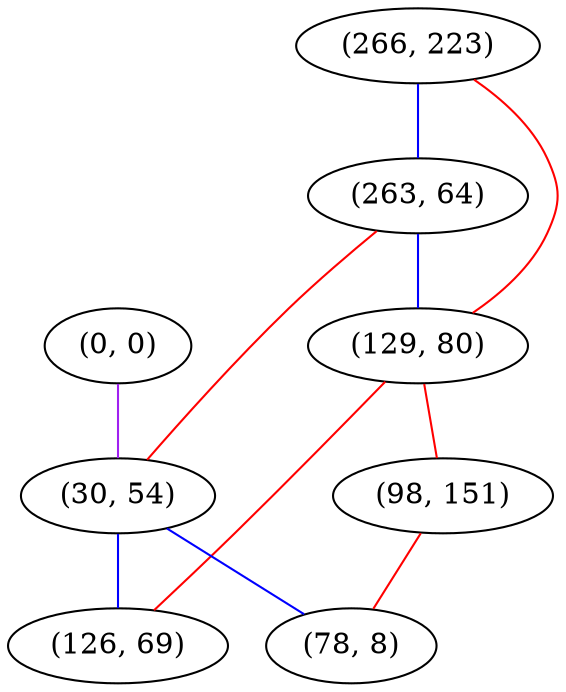 graph "" {
"(266, 223)";
"(0, 0)";
"(263, 64)";
"(129, 80)";
"(30, 54)";
"(98, 151)";
"(126, 69)";
"(78, 8)";
"(266, 223)" -- "(129, 80)"  [color=red, key=0, weight=1];
"(266, 223)" -- "(263, 64)"  [color=blue, key=0, weight=3];
"(0, 0)" -- "(30, 54)"  [color=purple, key=0, weight=4];
"(263, 64)" -- "(129, 80)"  [color=blue, key=0, weight=3];
"(263, 64)" -- "(30, 54)"  [color=red, key=0, weight=1];
"(129, 80)" -- "(98, 151)"  [color=red, key=0, weight=1];
"(129, 80)" -- "(126, 69)"  [color=red, key=0, weight=1];
"(30, 54)" -- "(78, 8)"  [color=blue, key=0, weight=3];
"(30, 54)" -- "(126, 69)"  [color=blue, key=0, weight=3];
"(98, 151)" -- "(78, 8)"  [color=red, key=0, weight=1];
}
